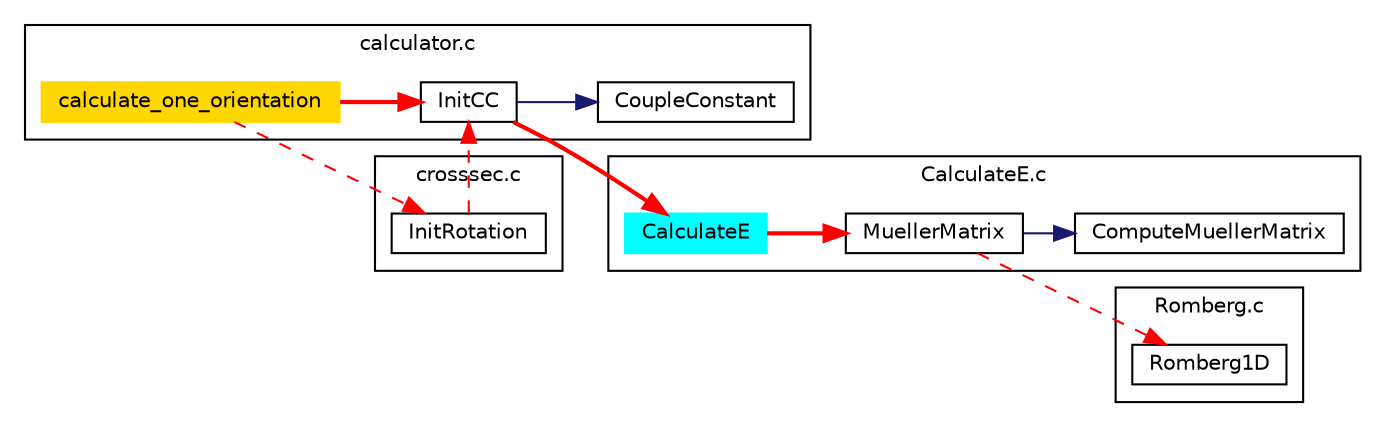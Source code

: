 digraph oneori
{
	rankdir=LR
	edge [color=midnightblue]
	node [fontname=Helvetica,fontsize=10,shape=box,height=0.2,width=0.4]
	fontname=Helvetica
	fontsize=10
	ranksep=.35

	subgraph cluster_calc {
		calculate_one_orientation [style=filled,color=gold]
		InitCC -> CoupleConstant
		label = "calculator.c"
	}
	subgraph cluster_cs {
		InitRotation
		label = "crosssec.c";
	}
	subgraph cluster_calcE {
		CalculateE [style=filled,color=cyan]
		MuellerMatrix -> ComputeMuellerMatrix
		label = "CalculateE.c";
	}
	subgraph cluster_romberg {
		Romberg1D
		label = "Romberg.c";
	}

	calculate_one_orientation -> InitCC -> CalculateE -> MuellerMatrix [color=red,style=bold]
	calculate_one_orientation -> InitRotation -> InitCC [color=red, style=dashed] 
	MuellerMatrix -> Romberg1D [color=red, style=dashed]
}